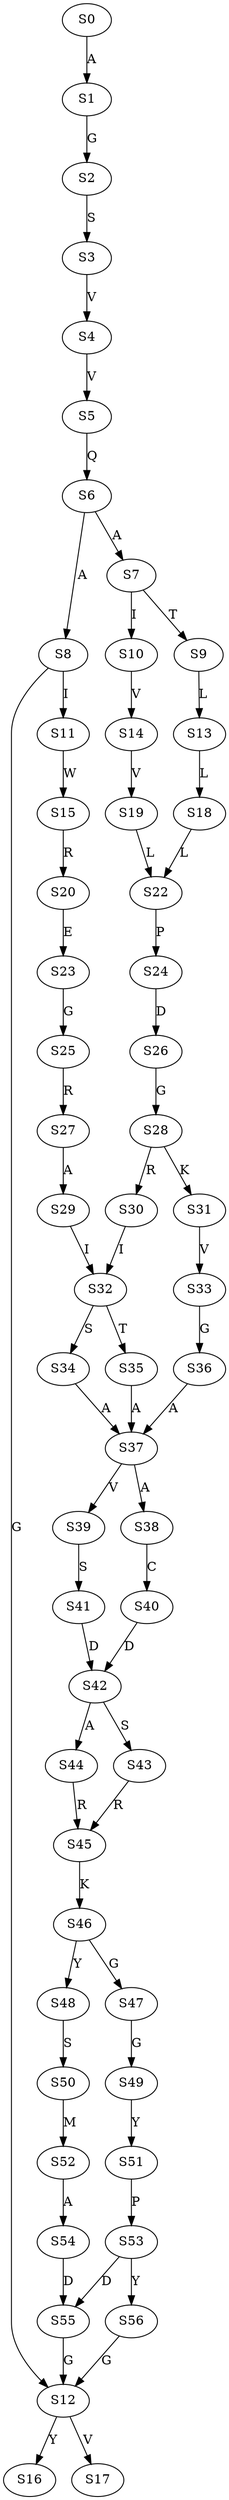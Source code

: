 strict digraph  {
	S0 -> S1 [ label = A ];
	S1 -> S2 [ label = G ];
	S2 -> S3 [ label = S ];
	S3 -> S4 [ label = V ];
	S4 -> S5 [ label = V ];
	S5 -> S6 [ label = Q ];
	S6 -> S7 [ label = A ];
	S6 -> S8 [ label = A ];
	S7 -> S9 [ label = T ];
	S7 -> S10 [ label = I ];
	S8 -> S11 [ label = I ];
	S8 -> S12 [ label = G ];
	S9 -> S13 [ label = L ];
	S10 -> S14 [ label = V ];
	S11 -> S15 [ label = W ];
	S12 -> S16 [ label = Y ];
	S12 -> S17 [ label = V ];
	S13 -> S18 [ label = L ];
	S14 -> S19 [ label = V ];
	S15 -> S20 [ label = R ];
	S18 -> S22 [ label = L ];
	S19 -> S22 [ label = L ];
	S20 -> S23 [ label = E ];
	S22 -> S24 [ label = P ];
	S23 -> S25 [ label = G ];
	S24 -> S26 [ label = D ];
	S25 -> S27 [ label = R ];
	S26 -> S28 [ label = G ];
	S27 -> S29 [ label = A ];
	S28 -> S30 [ label = R ];
	S28 -> S31 [ label = K ];
	S29 -> S32 [ label = I ];
	S30 -> S32 [ label = I ];
	S31 -> S33 [ label = V ];
	S32 -> S34 [ label = S ];
	S32 -> S35 [ label = T ];
	S33 -> S36 [ label = G ];
	S34 -> S37 [ label = A ];
	S35 -> S37 [ label = A ];
	S36 -> S37 [ label = A ];
	S37 -> S38 [ label = A ];
	S37 -> S39 [ label = V ];
	S38 -> S40 [ label = C ];
	S39 -> S41 [ label = S ];
	S40 -> S42 [ label = D ];
	S41 -> S42 [ label = D ];
	S42 -> S43 [ label = S ];
	S42 -> S44 [ label = A ];
	S43 -> S45 [ label = R ];
	S44 -> S45 [ label = R ];
	S45 -> S46 [ label = K ];
	S46 -> S47 [ label = G ];
	S46 -> S48 [ label = Y ];
	S47 -> S49 [ label = G ];
	S48 -> S50 [ label = S ];
	S49 -> S51 [ label = Y ];
	S50 -> S52 [ label = M ];
	S51 -> S53 [ label = P ];
	S52 -> S54 [ label = A ];
	S53 -> S55 [ label = D ];
	S53 -> S56 [ label = Y ];
	S54 -> S55 [ label = D ];
	S55 -> S12 [ label = G ];
	S56 -> S12 [ label = G ];
}
